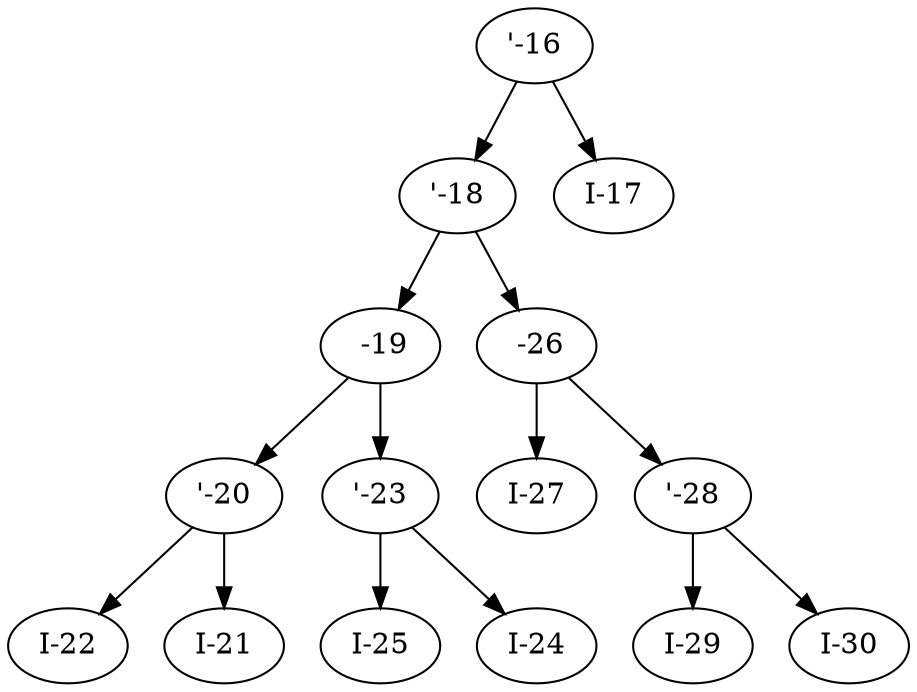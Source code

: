 strict digraph  {
	"'-18" -> " -19";
	"'-18" -> " -26";
	" -19" -> "'-20";
	" -19" -> "'-23";
	" -26" -> "I-27";
	" -26" -> "'-28";
	"'-16" -> "'-18";
	"'-16" -> "I-17";
	"'-20" -> "I-22";
	"'-20" -> "I-21";
	"'-23" -> "I-25";
	"'-23" -> "I-24";
	"'-28" -> "I-29";
	"'-28" -> "I-30";
}
